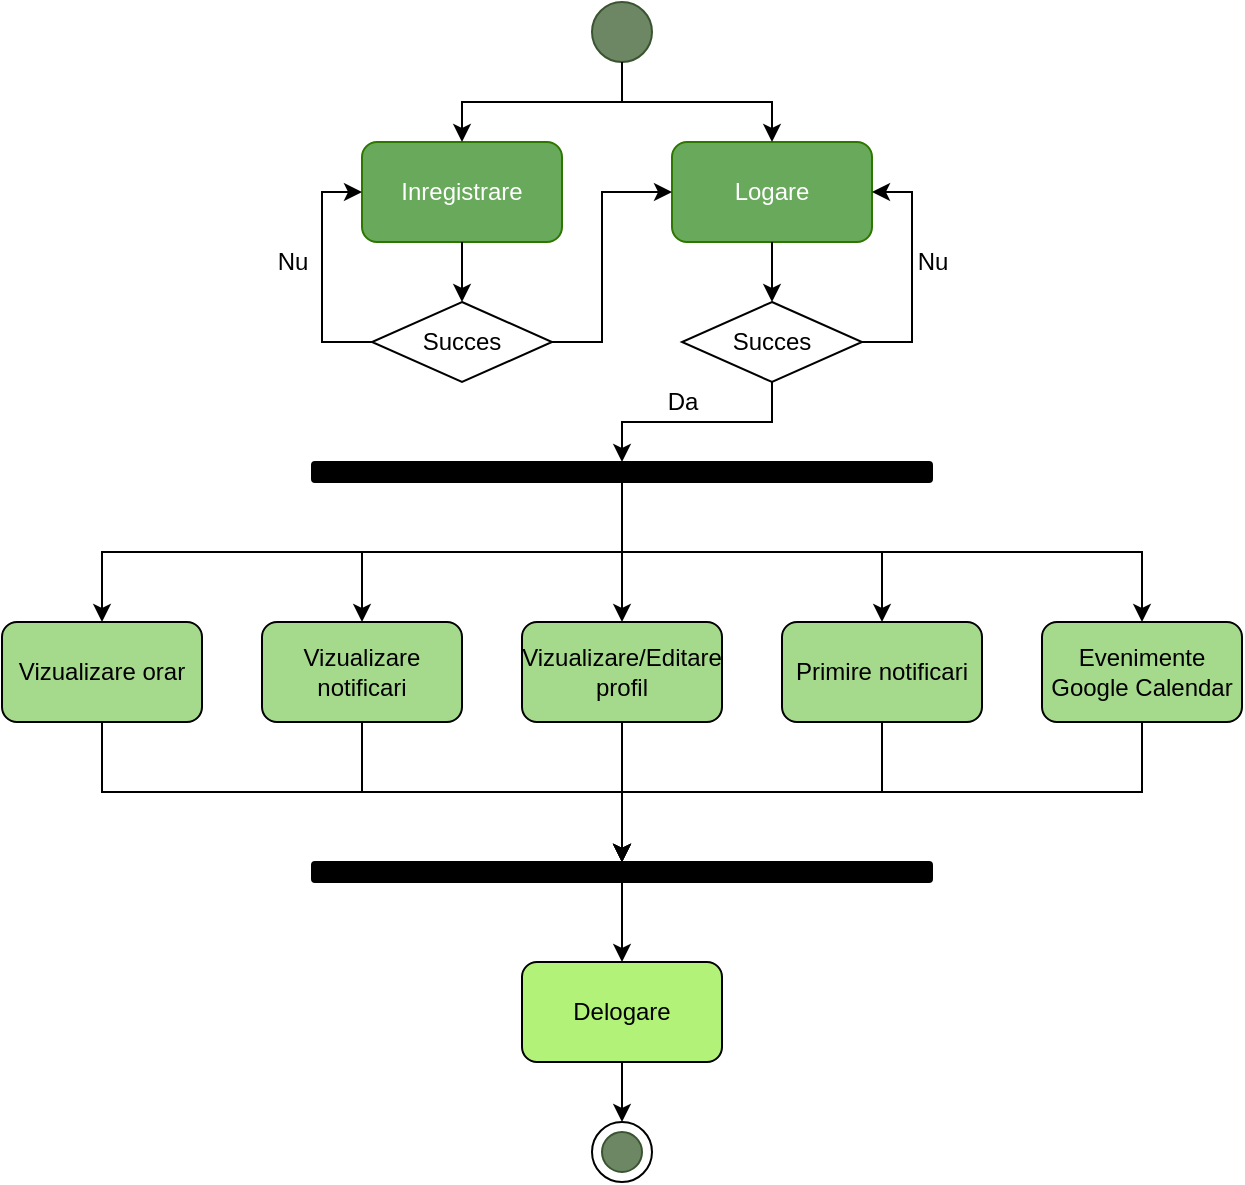 <mxfile version="15.9.1" type="device"><diagram id="oAXv-bOzLILT4BsGNmjC" name="Page-1"><mxGraphModel dx="1422" dy="737" grid="1" gridSize="10" guides="1" tooltips="1" connect="1" arrows="1" fold="1" page="1" pageScale="1" pageWidth="850" pageHeight="1100" math="0" shadow="0"><root><mxCell id="0"/><mxCell id="1" parent="0"/><mxCell id="xesrh0NigSjgTgtghExw-1" value="Logare" style="rounded=1;whiteSpace=wrap;html=1;fillColor=#68A95B;fontColor=#ffffff;strokeColor=#2D7600;" vertex="1" parent="1"><mxGeometry x="445" y="140" width="100" height="50" as="geometry"/></mxCell><mxCell id="xesrh0NigSjgTgtghExw-2" value="Succes" style="rhombus;whiteSpace=wrap;html=1;" vertex="1" parent="1"><mxGeometry x="450" y="220" width="90" height="40" as="geometry"/></mxCell><mxCell id="xesrh0NigSjgTgtghExw-3" value="" style="ellipse;whiteSpace=wrap;html=1;aspect=fixed;fillColor=#6d8764;fontColor=#ffffff;strokeColor=#3A5431;" vertex="1" parent="1"><mxGeometry x="405" y="70" width="30" height="30" as="geometry"/></mxCell><mxCell id="xesrh0NigSjgTgtghExw-4" value="" style="rounded=1;whiteSpace=wrap;html=1;fillColor=#000000;" vertex="1" parent="1"><mxGeometry x="265" y="300" width="310" height="10" as="geometry"/></mxCell><mxCell id="xesrh0NigSjgTgtghExw-5" value="Vizualizare orar" style="rounded=1;whiteSpace=wrap;html=1;fillColor=#A5D98B;" vertex="1" parent="1"><mxGeometry x="110" y="380" width="100" height="50" as="geometry"/></mxCell><mxCell id="xesrh0NigSjgTgtghExw-6" value="Vizualizare notificari" style="rounded=1;whiteSpace=wrap;html=1;fillColor=#A5D98B;" vertex="1" parent="1"><mxGeometry x="240" y="380" width="100" height="50" as="geometry"/></mxCell><mxCell id="xesrh0NigSjgTgtghExw-7" value="Vizualizare/Editare profil" style="rounded=1;whiteSpace=wrap;html=1;fillColor=#A5D98B;" vertex="1" parent="1"><mxGeometry x="370" y="380" width="100" height="50" as="geometry"/></mxCell><mxCell id="xesrh0NigSjgTgtghExw-8" value="Primire notificari" style="rounded=1;whiteSpace=wrap;html=1;fillColor=#A5D98B;" vertex="1" parent="1"><mxGeometry x="500" y="380" width="100" height="50" as="geometry"/></mxCell><mxCell id="xesrh0NigSjgTgtghExw-9" value="Evenimente Google Calendar" style="rounded=1;whiteSpace=wrap;html=1;fillColor=#A5D98B;" vertex="1" parent="1"><mxGeometry x="630" y="380" width="100" height="50" as="geometry"/></mxCell><mxCell id="xesrh0NigSjgTgtghExw-12" value="" style="rounded=1;whiteSpace=wrap;html=1;strokeColor=#000000;fillColor=#000000;" vertex="1" parent="1"><mxGeometry x="265" y="500" width="310" height="10" as="geometry"/></mxCell><mxCell id="xesrh0NigSjgTgtghExw-13" value="Delogare" style="rounded=1;whiteSpace=wrap;html=1;fillColor=#B2F279;" vertex="1" parent="1"><mxGeometry x="370" y="550" width="100" height="50" as="geometry"/></mxCell><mxCell id="xesrh0NigSjgTgtghExw-15" value="" style="ellipse;whiteSpace=wrap;html=1;aspect=fixed;fillColor=#6d8764;fontColor=#ffffff;strokeColor=#3A5431;" vertex="1" parent="1"><mxGeometry x="410" y="635" width="20" height="20" as="geometry"/></mxCell><mxCell id="xesrh0NigSjgTgtghExw-18" value="" style="ellipse;whiteSpace=wrap;html=1;aspect=fixed;fillColor=none;" vertex="1" parent="1"><mxGeometry x="405" y="630" width="30" height="30" as="geometry"/></mxCell><mxCell id="xesrh0NigSjgTgtghExw-19" value="" style="endArrow=classic;html=1;rounded=0;exitX=0.5;exitY=1;exitDx=0;exitDy=0;entryX=0.5;entryY=0;entryDx=0;entryDy=0;edgeStyle=orthogonalEdgeStyle;" edge="1" parent="1" source="xesrh0NigSjgTgtghExw-3" target="xesrh0NigSjgTgtghExw-1"><mxGeometry width="50" height="50" relative="1" as="geometry"><mxPoint x="550" y="660" as="sourcePoint"/><mxPoint x="600" y="610" as="targetPoint"/></mxGeometry></mxCell><mxCell id="xesrh0NigSjgTgtghExw-20" value="" style="endArrow=classic;html=1;rounded=0;exitX=0.5;exitY=1;exitDx=0;exitDy=0;" edge="1" parent="1" source="xesrh0NigSjgTgtghExw-1" target="xesrh0NigSjgTgtghExw-2"><mxGeometry width="50" height="50" relative="1" as="geometry"><mxPoint x="545" y="440" as="sourcePoint"/><mxPoint x="595" y="390" as="targetPoint"/></mxGeometry></mxCell><mxCell id="xesrh0NigSjgTgtghExw-21" value="" style="endArrow=classic;html=1;rounded=0;exitX=0.5;exitY=1;exitDx=0;exitDy=0;entryX=0.5;entryY=0;entryDx=0;entryDy=0;edgeStyle=orthogonalEdgeStyle;" edge="1" parent="1" source="xesrh0NigSjgTgtghExw-2" target="xesrh0NigSjgTgtghExw-4"><mxGeometry width="50" height="50" relative="1" as="geometry"><mxPoint x="470" y="440" as="sourcePoint"/><mxPoint x="520" y="390" as="targetPoint"/></mxGeometry></mxCell><mxCell id="xesrh0NigSjgTgtghExw-22" value="Da" style="text;html=1;align=center;verticalAlign=middle;resizable=0;points=[];autosize=1;strokeColor=none;fillColor=none;" vertex="1" parent="1"><mxGeometry x="435" y="260" width="30" height="20" as="geometry"/></mxCell><mxCell id="xesrh0NigSjgTgtghExw-23" value="" style="endArrow=classic;html=1;rounded=0;exitX=1;exitY=0.5;exitDx=0;exitDy=0;entryX=1;entryY=0.5;entryDx=0;entryDy=0;" edge="1" parent="1" source="xesrh0NigSjgTgtghExw-2" target="xesrh0NigSjgTgtghExw-1"><mxGeometry width="50" height="50" relative="1" as="geometry"><mxPoint x="545" y="440" as="sourcePoint"/><mxPoint x="595" y="390" as="targetPoint"/><Array as="points"><mxPoint x="565" y="240"/><mxPoint x="565" y="190"/><mxPoint x="565" y="165"/></Array></mxGeometry></mxCell><mxCell id="xesrh0NigSjgTgtghExw-24" value="Nu" style="text;html=1;align=center;verticalAlign=middle;resizable=0;points=[];autosize=1;strokeColor=none;fillColor=none;" vertex="1" parent="1"><mxGeometry x="560" y="190" width="30" height="20" as="geometry"/></mxCell><mxCell id="xesrh0NigSjgTgtghExw-26" value="" style="endArrow=classic;html=1;rounded=0;exitX=0.5;exitY=1;exitDx=0;exitDy=0;entryX=0.5;entryY=0;entryDx=0;entryDy=0;edgeStyle=orthogonalEdgeStyle;" edge="1" parent="1" source="xesrh0NigSjgTgtghExw-4" target="xesrh0NigSjgTgtghExw-5"><mxGeometry width="50" height="50" relative="1" as="geometry"><mxPoint x="470" y="440" as="sourcePoint"/><mxPoint x="520" y="390" as="targetPoint"/></mxGeometry></mxCell><mxCell id="xesrh0NigSjgTgtghExw-27" value="" style="endArrow=classic;html=1;rounded=0;exitX=0.5;exitY=1;exitDx=0;exitDy=0;entryX=0.5;entryY=0;entryDx=0;entryDy=0;edgeStyle=orthogonalEdgeStyle;" edge="1" parent="1" source="xesrh0NigSjgTgtghExw-4" target="xesrh0NigSjgTgtghExw-6"><mxGeometry width="50" height="50" relative="1" as="geometry"><mxPoint x="470" y="440" as="sourcePoint"/><mxPoint x="520" y="390" as="targetPoint"/></mxGeometry></mxCell><mxCell id="xesrh0NigSjgTgtghExw-28" value="" style="endArrow=classic;html=1;rounded=0;exitX=0.5;exitY=1;exitDx=0;exitDy=0;entryX=0.5;entryY=0;entryDx=0;entryDy=0;edgeStyle=orthogonalEdgeStyle;" edge="1" parent="1" source="xesrh0NigSjgTgtghExw-4" target="xesrh0NigSjgTgtghExw-7"><mxGeometry width="50" height="50" relative="1" as="geometry"><mxPoint x="470" y="440" as="sourcePoint"/><mxPoint x="520" y="390" as="targetPoint"/></mxGeometry></mxCell><mxCell id="xesrh0NigSjgTgtghExw-29" value="" style="endArrow=classic;html=1;rounded=0;exitX=0.5;exitY=1;exitDx=0;exitDy=0;entryX=0.5;entryY=0;entryDx=0;entryDy=0;edgeStyle=orthogonalEdgeStyle;" edge="1" parent="1" source="xesrh0NigSjgTgtghExw-4" target="xesrh0NigSjgTgtghExw-8"><mxGeometry width="50" height="50" relative="1" as="geometry"><mxPoint x="470" y="440" as="sourcePoint"/><mxPoint x="520" y="390" as="targetPoint"/></mxGeometry></mxCell><mxCell id="xesrh0NigSjgTgtghExw-30" value="" style="endArrow=classic;html=1;rounded=0;exitX=0.5;exitY=1;exitDx=0;exitDy=0;entryX=0.5;entryY=0;entryDx=0;entryDy=0;edgeStyle=orthogonalEdgeStyle;" edge="1" parent="1" source="xesrh0NigSjgTgtghExw-4" target="xesrh0NigSjgTgtghExw-9"><mxGeometry width="50" height="50" relative="1" as="geometry"><mxPoint x="470" y="440" as="sourcePoint"/><mxPoint x="520" y="390" as="targetPoint"/></mxGeometry></mxCell><mxCell id="xesrh0NigSjgTgtghExw-34" value="" style="endArrow=classic;html=1;rounded=0;exitX=0.5;exitY=1;exitDx=0;exitDy=0;entryX=0.5;entryY=0;entryDx=0;entryDy=0;edgeStyle=orthogonalEdgeStyle;" edge="1" parent="1" source="xesrh0NigSjgTgtghExw-5" target="xesrh0NigSjgTgtghExw-12"><mxGeometry width="50" height="50" relative="1" as="geometry"><mxPoint x="470" y="440" as="sourcePoint"/><mxPoint x="520" y="390" as="targetPoint"/></mxGeometry></mxCell><mxCell id="xesrh0NigSjgTgtghExw-35" value="" style="endArrow=classic;html=1;rounded=0;exitX=0.5;exitY=1;exitDx=0;exitDy=0;entryX=0.5;entryY=0;entryDx=0;entryDy=0;edgeStyle=orthogonalEdgeStyle;" edge="1" parent="1" source="xesrh0NigSjgTgtghExw-6" target="xesrh0NigSjgTgtghExw-12"><mxGeometry width="50" height="50" relative="1" as="geometry"><mxPoint x="470" y="440" as="sourcePoint"/><mxPoint x="520" y="390" as="targetPoint"/></mxGeometry></mxCell><mxCell id="xesrh0NigSjgTgtghExw-36" value="" style="endArrow=classic;html=1;rounded=0;exitX=0.5;exitY=1;exitDx=0;exitDy=0;entryX=0.5;entryY=0;entryDx=0;entryDy=0;edgeStyle=orthogonalEdgeStyle;" edge="1" parent="1" source="xesrh0NigSjgTgtghExw-7" target="xesrh0NigSjgTgtghExw-12"><mxGeometry width="50" height="50" relative="1" as="geometry"><mxPoint x="470" y="440" as="sourcePoint"/><mxPoint x="520" y="390" as="targetPoint"/></mxGeometry></mxCell><mxCell id="xesrh0NigSjgTgtghExw-37" value="" style="endArrow=classic;html=1;rounded=0;exitX=0.5;exitY=1;exitDx=0;exitDy=0;entryX=0.5;entryY=0;entryDx=0;entryDy=0;edgeStyle=orthogonalEdgeStyle;" edge="1" parent="1" source="xesrh0NigSjgTgtghExw-8" target="xesrh0NigSjgTgtghExw-12"><mxGeometry width="50" height="50" relative="1" as="geometry"><mxPoint x="470" y="440" as="sourcePoint"/><mxPoint x="520" y="390" as="targetPoint"/></mxGeometry></mxCell><mxCell id="xesrh0NigSjgTgtghExw-38" value="" style="endArrow=classic;html=1;rounded=0;exitX=0.5;exitY=1;exitDx=0;exitDy=0;entryX=0.5;entryY=0;entryDx=0;entryDy=0;edgeStyle=orthogonalEdgeStyle;" edge="1" parent="1" source="xesrh0NigSjgTgtghExw-9" target="xesrh0NigSjgTgtghExw-12"><mxGeometry width="50" height="50" relative="1" as="geometry"><mxPoint x="470" y="440" as="sourcePoint"/><mxPoint x="520" y="390" as="targetPoint"/></mxGeometry></mxCell><mxCell id="xesrh0NigSjgTgtghExw-41" value="" style="endArrow=classic;html=1;rounded=0;exitX=0.5;exitY=1;exitDx=0;exitDy=0;entryX=0.5;entryY=0;entryDx=0;entryDy=0;" edge="1" parent="1" source="xesrh0NigSjgTgtghExw-12" target="xesrh0NigSjgTgtghExw-13"><mxGeometry width="50" height="50" relative="1" as="geometry"><mxPoint x="470" y="440" as="sourcePoint"/><mxPoint x="520" y="390" as="targetPoint"/></mxGeometry></mxCell><mxCell id="xesrh0NigSjgTgtghExw-42" value="" style="endArrow=classic;html=1;rounded=0;exitX=0.5;exitY=1;exitDx=0;exitDy=0;entryX=0.5;entryY=0;entryDx=0;entryDy=0;" edge="1" parent="1" source="xesrh0NigSjgTgtghExw-13" target="xesrh0NigSjgTgtghExw-18"><mxGeometry width="50" height="50" relative="1" as="geometry"><mxPoint x="470" y="440" as="sourcePoint"/><mxPoint x="520" y="390" as="targetPoint"/></mxGeometry></mxCell><mxCell id="xesrh0NigSjgTgtghExw-43" value="Inregistrare" style="rounded=1;whiteSpace=wrap;html=1;fillColor=#68A95B;fontColor=#ffffff;strokeColor=#2D7600;" vertex="1" parent="1"><mxGeometry x="290" y="140" width="100" height="50" as="geometry"/></mxCell><mxCell id="xesrh0NigSjgTgtghExw-44" value="Succes" style="rhombus;whiteSpace=wrap;html=1;" vertex="1" parent="1"><mxGeometry x="295" y="220" width="90" height="40" as="geometry"/></mxCell><mxCell id="xesrh0NigSjgTgtghExw-45" value="" style="endArrow=classic;html=1;rounded=0;exitX=0.5;exitY=1;exitDx=0;exitDy=0;" edge="1" parent="1" source="xesrh0NigSjgTgtghExw-43" target="xesrh0NigSjgTgtghExw-44"><mxGeometry width="50" height="50" relative="1" as="geometry"><mxPoint x="390" y="440" as="sourcePoint"/><mxPoint x="440" y="390" as="targetPoint"/></mxGeometry></mxCell><mxCell id="xesrh0NigSjgTgtghExw-46" value="" style="endArrow=classic;html=1;rounded=0;exitX=1;exitY=0.5;exitDx=0;exitDy=0;entryX=0;entryY=0.5;entryDx=0;entryDy=0;" edge="1" parent="1" source="xesrh0NigSjgTgtghExw-44" target="xesrh0NigSjgTgtghExw-1"><mxGeometry width="50" height="50" relative="1" as="geometry"><mxPoint x="390" y="440" as="sourcePoint"/><mxPoint x="440" y="390" as="targetPoint"/><Array as="points"><mxPoint x="410" y="240"/><mxPoint x="410" y="190"/><mxPoint x="410" y="165"/></Array></mxGeometry></mxCell><mxCell id="xesrh0NigSjgTgtghExw-48" value="" style="endArrow=classic;html=1;rounded=0;exitX=0.5;exitY=1;exitDx=0;exitDy=0;entryX=0.5;entryY=0;entryDx=0;entryDy=0;edgeStyle=orthogonalEdgeStyle;" edge="1" parent="1" source="xesrh0NigSjgTgtghExw-3" target="xesrh0NigSjgTgtghExw-43"><mxGeometry width="50" height="50" relative="1" as="geometry"><mxPoint x="470" y="440" as="sourcePoint"/><mxPoint x="520" y="390" as="targetPoint"/></mxGeometry></mxCell><mxCell id="xesrh0NigSjgTgtghExw-49" value="" style="endArrow=classic;html=1;rounded=0;exitX=0;exitY=0.5;exitDx=0;exitDy=0;entryX=0;entryY=0.5;entryDx=0;entryDy=0;edgeStyle=orthogonalEdgeStyle;" edge="1" parent="1" source="xesrh0NigSjgTgtghExw-44" target="xesrh0NigSjgTgtghExw-43"><mxGeometry width="50" height="50" relative="1" as="geometry"><mxPoint x="470" y="440" as="sourcePoint"/><mxPoint x="520" y="390" as="targetPoint"/><Array as="points"><mxPoint x="270" y="240"/><mxPoint x="270" y="165"/></Array></mxGeometry></mxCell><mxCell id="xesrh0NigSjgTgtghExw-50" value="Nu" style="text;html=1;align=center;verticalAlign=middle;resizable=0;points=[];autosize=1;strokeColor=none;fillColor=none;" vertex="1" parent="1"><mxGeometry x="240" y="190" width="30" height="20" as="geometry"/></mxCell></root></mxGraphModel></diagram></mxfile>